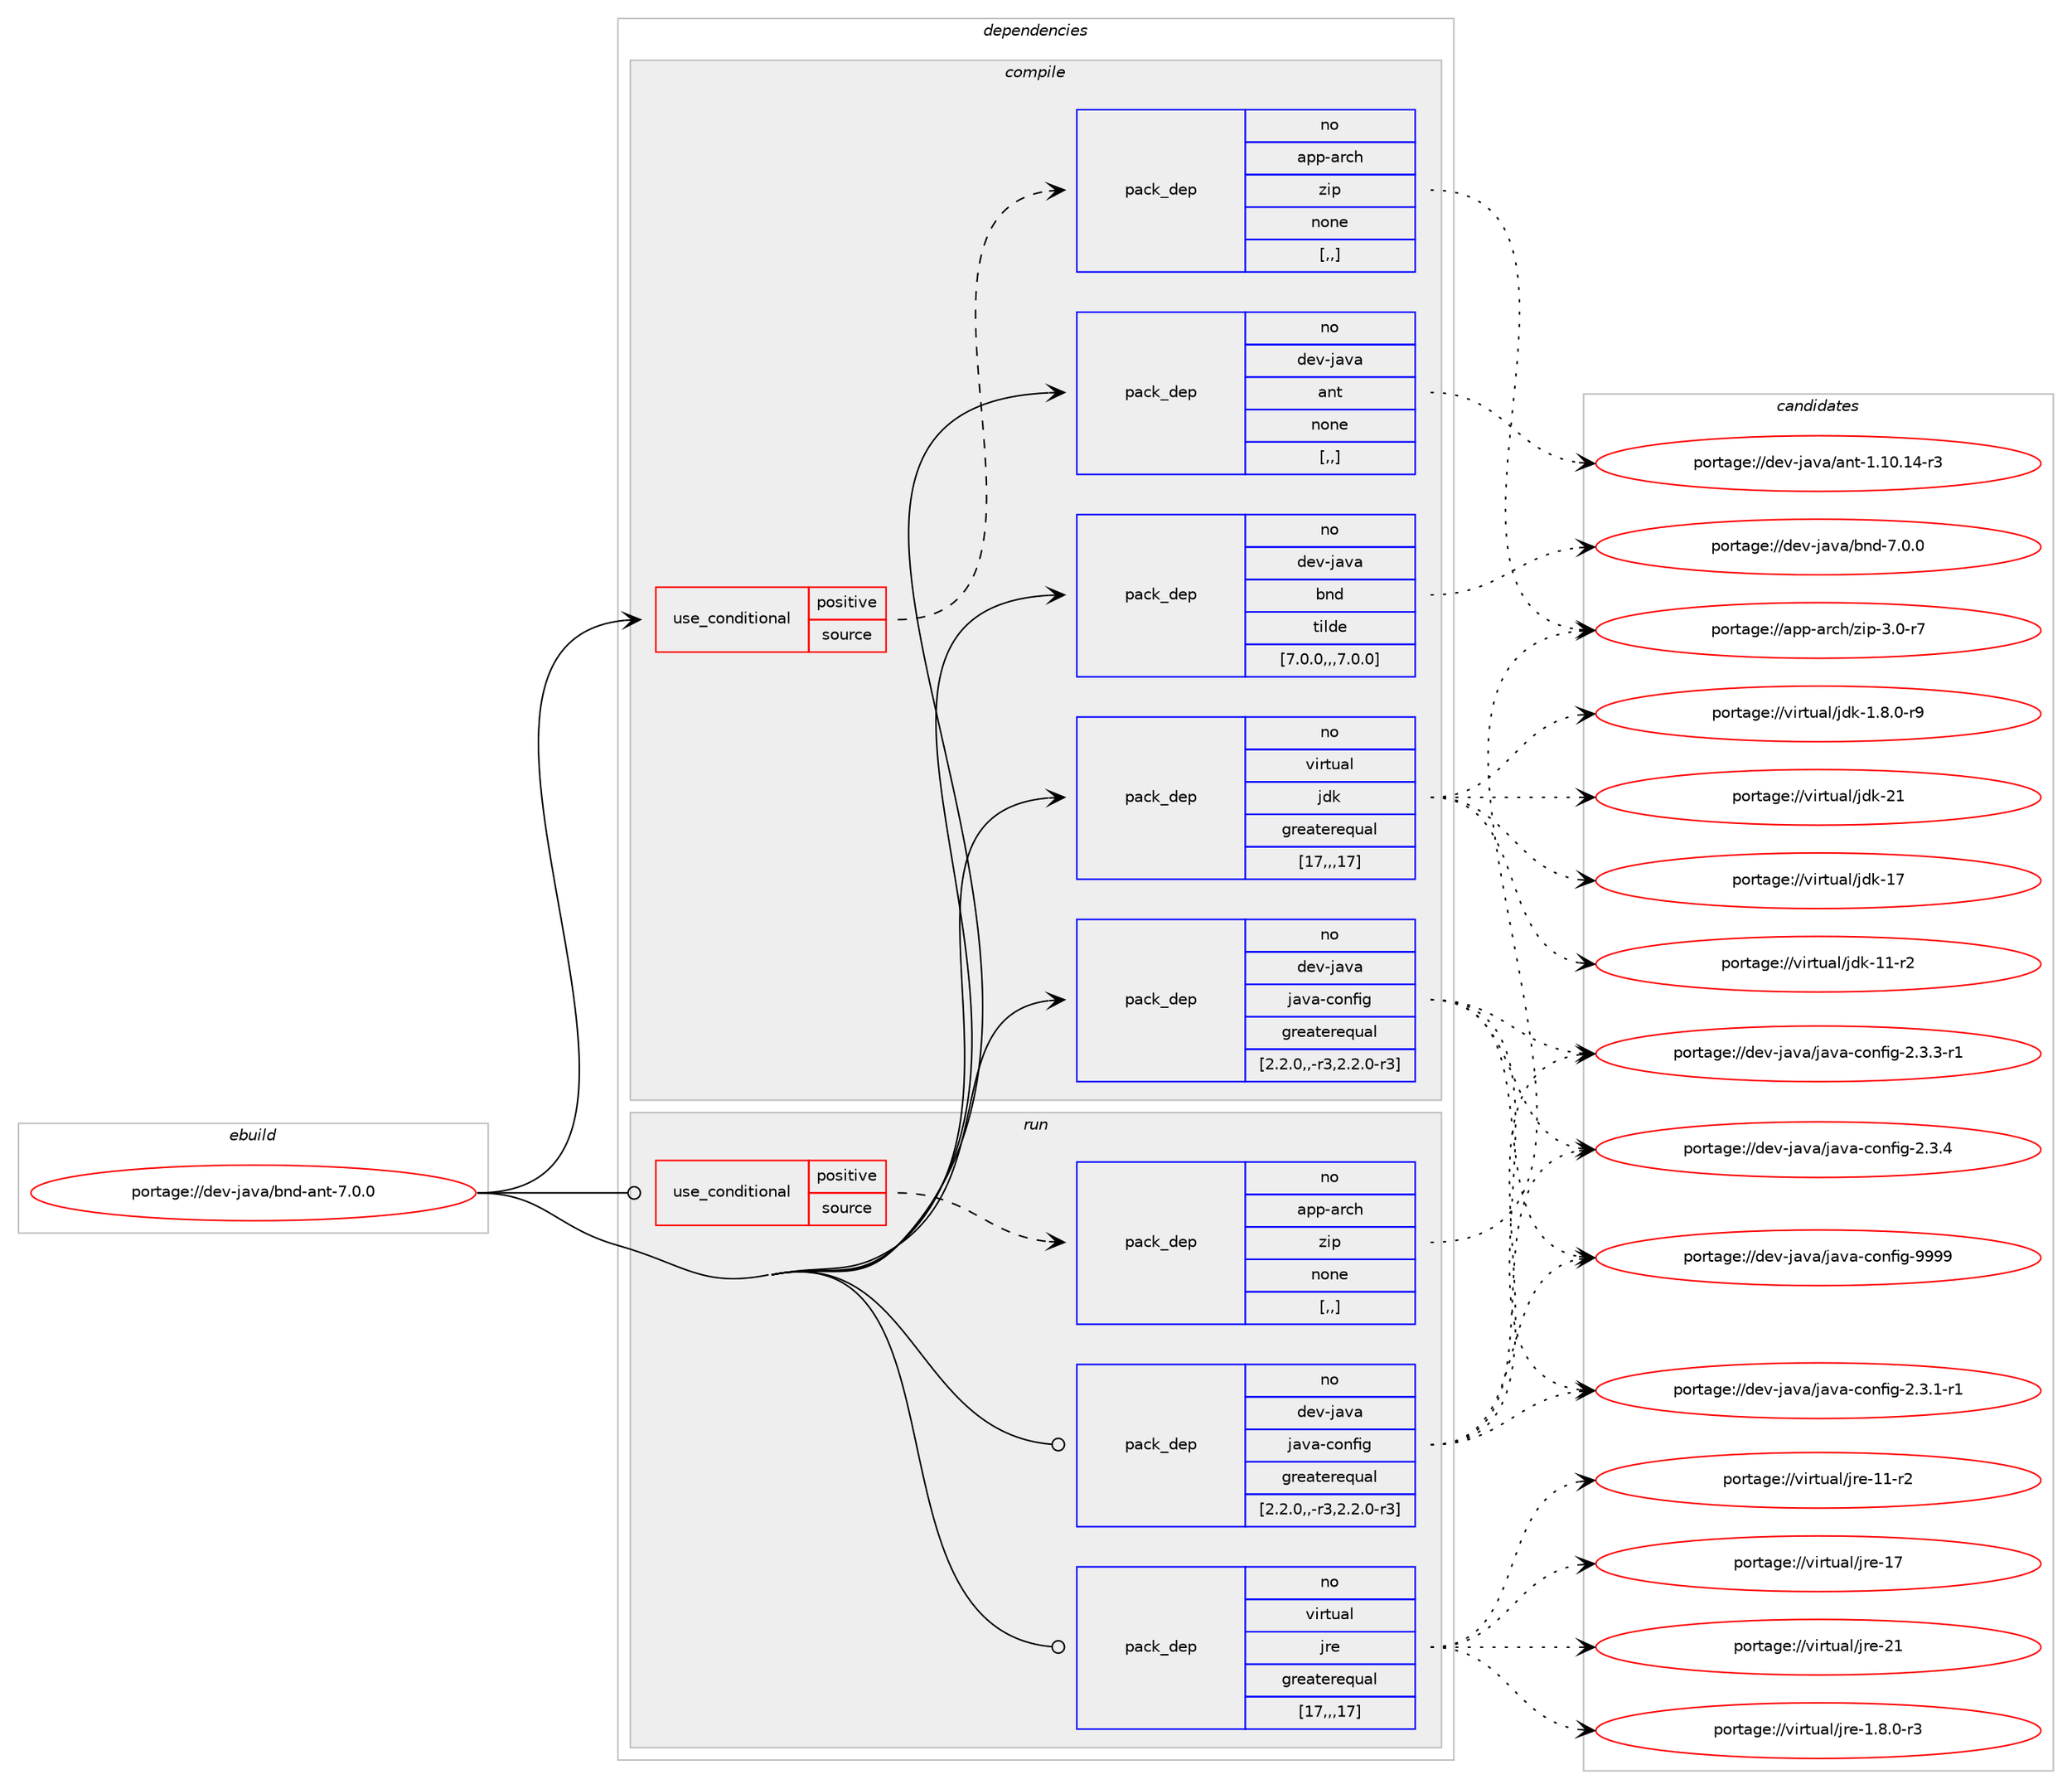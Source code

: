 digraph prolog {

# *************
# Graph options
# *************

newrank=true;
concentrate=true;
compound=true;
graph [rankdir=LR,fontname=Helvetica,fontsize=10,ranksep=1.5];#, ranksep=2.5, nodesep=0.2];
edge  [arrowhead=vee];
node  [fontname=Helvetica,fontsize=10];

# **********
# The ebuild
# **********

subgraph cluster_leftcol {
color=gray;
rank=same;
label=<<i>ebuild</i>>;
id [label="portage://dev-java/bnd-ant-7.0.0", color=red, width=4, href="../dev-java/bnd-ant-7.0.0.svg"];
}

# ****************
# The dependencies
# ****************

subgraph cluster_midcol {
color=gray;
label=<<i>dependencies</i>>;
subgraph cluster_compile {
fillcolor="#eeeeee";
style=filled;
label=<<i>compile</i>>;
subgraph cond20902 {
dependency90697 [label=<<TABLE BORDER="0" CELLBORDER="1" CELLSPACING="0" CELLPADDING="4"><TR><TD ROWSPAN="3" CELLPADDING="10">use_conditional</TD></TR><TR><TD>positive</TD></TR><TR><TD>source</TD></TR></TABLE>>, shape=none, color=red];
subgraph pack68771 {
dependency90698 [label=<<TABLE BORDER="0" CELLBORDER="1" CELLSPACING="0" CELLPADDING="4" WIDTH="220"><TR><TD ROWSPAN="6" CELLPADDING="30">pack_dep</TD></TR><TR><TD WIDTH="110">no</TD></TR><TR><TD>app-arch</TD></TR><TR><TD>zip</TD></TR><TR><TD>none</TD></TR><TR><TD>[,,]</TD></TR></TABLE>>, shape=none, color=blue];
}
dependency90697:e -> dependency90698:w [weight=20,style="dashed",arrowhead="vee"];
}
id:e -> dependency90697:w [weight=20,style="solid",arrowhead="vee"];
subgraph pack68772 {
dependency90699 [label=<<TABLE BORDER="0" CELLBORDER="1" CELLSPACING="0" CELLPADDING="4" WIDTH="220"><TR><TD ROWSPAN="6" CELLPADDING="30">pack_dep</TD></TR><TR><TD WIDTH="110">no</TD></TR><TR><TD>dev-java</TD></TR><TR><TD>ant</TD></TR><TR><TD>none</TD></TR><TR><TD>[,,]</TD></TR></TABLE>>, shape=none, color=blue];
}
id:e -> dependency90699:w [weight=20,style="solid",arrowhead="vee"];
subgraph pack68773 {
dependency90700 [label=<<TABLE BORDER="0" CELLBORDER="1" CELLSPACING="0" CELLPADDING="4" WIDTH="220"><TR><TD ROWSPAN="6" CELLPADDING="30">pack_dep</TD></TR><TR><TD WIDTH="110">no</TD></TR><TR><TD>dev-java</TD></TR><TR><TD>bnd</TD></TR><TR><TD>tilde</TD></TR><TR><TD>[7.0.0,,,7.0.0]</TD></TR></TABLE>>, shape=none, color=blue];
}
id:e -> dependency90700:w [weight=20,style="solid",arrowhead="vee"];
subgraph pack68774 {
dependency90701 [label=<<TABLE BORDER="0" CELLBORDER="1" CELLSPACING="0" CELLPADDING="4" WIDTH="220"><TR><TD ROWSPAN="6" CELLPADDING="30">pack_dep</TD></TR><TR><TD WIDTH="110">no</TD></TR><TR><TD>dev-java</TD></TR><TR><TD>java-config</TD></TR><TR><TD>greaterequal</TD></TR><TR><TD>[2.2.0,,-r3,2.2.0-r3]</TD></TR></TABLE>>, shape=none, color=blue];
}
id:e -> dependency90701:w [weight=20,style="solid",arrowhead="vee"];
subgraph pack68775 {
dependency90702 [label=<<TABLE BORDER="0" CELLBORDER="1" CELLSPACING="0" CELLPADDING="4" WIDTH="220"><TR><TD ROWSPAN="6" CELLPADDING="30">pack_dep</TD></TR><TR><TD WIDTH="110">no</TD></TR><TR><TD>virtual</TD></TR><TR><TD>jdk</TD></TR><TR><TD>greaterequal</TD></TR><TR><TD>[17,,,17]</TD></TR></TABLE>>, shape=none, color=blue];
}
id:e -> dependency90702:w [weight=20,style="solid",arrowhead="vee"];
}
subgraph cluster_compileandrun {
fillcolor="#eeeeee";
style=filled;
label=<<i>compile and run</i>>;
}
subgraph cluster_run {
fillcolor="#eeeeee";
style=filled;
label=<<i>run</i>>;
subgraph cond20903 {
dependency90703 [label=<<TABLE BORDER="0" CELLBORDER="1" CELLSPACING="0" CELLPADDING="4"><TR><TD ROWSPAN="3" CELLPADDING="10">use_conditional</TD></TR><TR><TD>positive</TD></TR><TR><TD>source</TD></TR></TABLE>>, shape=none, color=red];
subgraph pack68776 {
dependency90704 [label=<<TABLE BORDER="0" CELLBORDER="1" CELLSPACING="0" CELLPADDING="4" WIDTH="220"><TR><TD ROWSPAN="6" CELLPADDING="30">pack_dep</TD></TR><TR><TD WIDTH="110">no</TD></TR><TR><TD>app-arch</TD></TR><TR><TD>zip</TD></TR><TR><TD>none</TD></TR><TR><TD>[,,]</TD></TR></TABLE>>, shape=none, color=blue];
}
dependency90703:e -> dependency90704:w [weight=20,style="dashed",arrowhead="vee"];
}
id:e -> dependency90703:w [weight=20,style="solid",arrowhead="odot"];
subgraph pack68777 {
dependency90705 [label=<<TABLE BORDER="0" CELLBORDER="1" CELLSPACING="0" CELLPADDING="4" WIDTH="220"><TR><TD ROWSPAN="6" CELLPADDING="30">pack_dep</TD></TR><TR><TD WIDTH="110">no</TD></TR><TR><TD>dev-java</TD></TR><TR><TD>java-config</TD></TR><TR><TD>greaterequal</TD></TR><TR><TD>[2.2.0,,-r3,2.2.0-r3]</TD></TR></TABLE>>, shape=none, color=blue];
}
id:e -> dependency90705:w [weight=20,style="solid",arrowhead="odot"];
subgraph pack68778 {
dependency90706 [label=<<TABLE BORDER="0" CELLBORDER="1" CELLSPACING="0" CELLPADDING="4" WIDTH="220"><TR><TD ROWSPAN="6" CELLPADDING="30">pack_dep</TD></TR><TR><TD WIDTH="110">no</TD></TR><TR><TD>virtual</TD></TR><TR><TD>jre</TD></TR><TR><TD>greaterequal</TD></TR><TR><TD>[17,,,17]</TD></TR></TABLE>>, shape=none, color=blue];
}
id:e -> dependency90706:w [weight=20,style="solid",arrowhead="odot"];
}
}

# **************
# The candidates
# **************

subgraph cluster_choices {
rank=same;
color=gray;
label=<<i>candidates</i>>;

subgraph choice68771 {
color=black;
nodesep=1;
choice9711211245971149910447122105112455146484511455 [label="portage://app-arch/zip-3.0-r7", color=red, width=4,href="../app-arch/zip-3.0-r7.svg"];
dependency90698:e -> choice9711211245971149910447122105112455146484511455:w [style=dotted,weight="100"];
}
subgraph choice68772 {
color=black;
nodesep=1;
choice100101118451069711897479711011645494649484649524511451 [label="portage://dev-java/ant-1.10.14-r3", color=red, width=4,href="../dev-java/ant-1.10.14-r3.svg"];
dependency90699:e -> choice100101118451069711897479711011645494649484649524511451:w [style=dotted,weight="100"];
}
subgraph choice68773 {
color=black;
nodesep=1;
choice1001011184510697118974798110100455546484648 [label="portage://dev-java/bnd-7.0.0", color=red, width=4,href="../dev-java/bnd-7.0.0.svg"];
dependency90700:e -> choice1001011184510697118974798110100455546484648:w [style=dotted,weight="100"];
}
subgraph choice68774 {
color=black;
nodesep=1;
choice10010111845106971189747106971189745991111101021051034550465146494511449 [label="portage://dev-java/java-config-2.3.1-r1", color=red, width=4,href="../dev-java/java-config-2.3.1-r1.svg"];
choice10010111845106971189747106971189745991111101021051034550465146514511449 [label="portage://dev-java/java-config-2.3.3-r1", color=red, width=4,href="../dev-java/java-config-2.3.3-r1.svg"];
choice1001011184510697118974710697118974599111110102105103455046514652 [label="portage://dev-java/java-config-2.3.4", color=red, width=4,href="../dev-java/java-config-2.3.4.svg"];
choice10010111845106971189747106971189745991111101021051034557575757 [label="portage://dev-java/java-config-9999", color=red, width=4,href="../dev-java/java-config-9999.svg"];
dependency90701:e -> choice10010111845106971189747106971189745991111101021051034550465146494511449:w [style=dotted,weight="100"];
dependency90701:e -> choice10010111845106971189747106971189745991111101021051034550465146514511449:w [style=dotted,weight="100"];
dependency90701:e -> choice1001011184510697118974710697118974599111110102105103455046514652:w [style=dotted,weight="100"];
dependency90701:e -> choice10010111845106971189747106971189745991111101021051034557575757:w [style=dotted,weight="100"];
}
subgraph choice68775 {
color=black;
nodesep=1;
choice11810511411611797108471061001074549465646484511457 [label="portage://virtual/jdk-1.8.0-r9", color=red, width=4,href="../virtual/jdk-1.8.0-r9.svg"];
choice11810511411611797108471061001074549494511450 [label="portage://virtual/jdk-11-r2", color=red, width=4,href="../virtual/jdk-11-r2.svg"];
choice1181051141161179710847106100107454955 [label="portage://virtual/jdk-17", color=red, width=4,href="../virtual/jdk-17.svg"];
choice1181051141161179710847106100107455049 [label="portage://virtual/jdk-21", color=red, width=4,href="../virtual/jdk-21.svg"];
dependency90702:e -> choice11810511411611797108471061001074549465646484511457:w [style=dotted,weight="100"];
dependency90702:e -> choice11810511411611797108471061001074549494511450:w [style=dotted,weight="100"];
dependency90702:e -> choice1181051141161179710847106100107454955:w [style=dotted,weight="100"];
dependency90702:e -> choice1181051141161179710847106100107455049:w [style=dotted,weight="100"];
}
subgraph choice68776 {
color=black;
nodesep=1;
choice9711211245971149910447122105112455146484511455 [label="portage://app-arch/zip-3.0-r7", color=red, width=4,href="../app-arch/zip-3.0-r7.svg"];
dependency90704:e -> choice9711211245971149910447122105112455146484511455:w [style=dotted,weight="100"];
}
subgraph choice68777 {
color=black;
nodesep=1;
choice10010111845106971189747106971189745991111101021051034550465146494511449 [label="portage://dev-java/java-config-2.3.1-r1", color=red, width=4,href="../dev-java/java-config-2.3.1-r1.svg"];
choice10010111845106971189747106971189745991111101021051034550465146514511449 [label="portage://dev-java/java-config-2.3.3-r1", color=red, width=4,href="../dev-java/java-config-2.3.3-r1.svg"];
choice1001011184510697118974710697118974599111110102105103455046514652 [label="portage://dev-java/java-config-2.3.4", color=red, width=4,href="../dev-java/java-config-2.3.4.svg"];
choice10010111845106971189747106971189745991111101021051034557575757 [label="portage://dev-java/java-config-9999", color=red, width=4,href="../dev-java/java-config-9999.svg"];
dependency90705:e -> choice10010111845106971189747106971189745991111101021051034550465146494511449:w [style=dotted,weight="100"];
dependency90705:e -> choice10010111845106971189747106971189745991111101021051034550465146514511449:w [style=dotted,weight="100"];
dependency90705:e -> choice1001011184510697118974710697118974599111110102105103455046514652:w [style=dotted,weight="100"];
dependency90705:e -> choice10010111845106971189747106971189745991111101021051034557575757:w [style=dotted,weight="100"];
}
subgraph choice68778 {
color=black;
nodesep=1;
choice11810511411611797108471061141014549465646484511451 [label="portage://virtual/jre-1.8.0-r3", color=red, width=4,href="../virtual/jre-1.8.0-r3.svg"];
choice11810511411611797108471061141014549494511450 [label="portage://virtual/jre-11-r2", color=red, width=4,href="../virtual/jre-11-r2.svg"];
choice1181051141161179710847106114101454955 [label="portage://virtual/jre-17", color=red, width=4,href="../virtual/jre-17.svg"];
choice1181051141161179710847106114101455049 [label="portage://virtual/jre-21", color=red, width=4,href="../virtual/jre-21.svg"];
dependency90706:e -> choice11810511411611797108471061141014549465646484511451:w [style=dotted,weight="100"];
dependency90706:e -> choice11810511411611797108471061141014549494511450:w [style=dotted,weight="100"];
dependency90706:e -> choice1181051141161179710847106114101454955:w [style=dotted,weight="100"];
dependency90706:e -> choice1181051141161179710847106114101455049:w [style=dotted,weight="100"];
}
}

}
